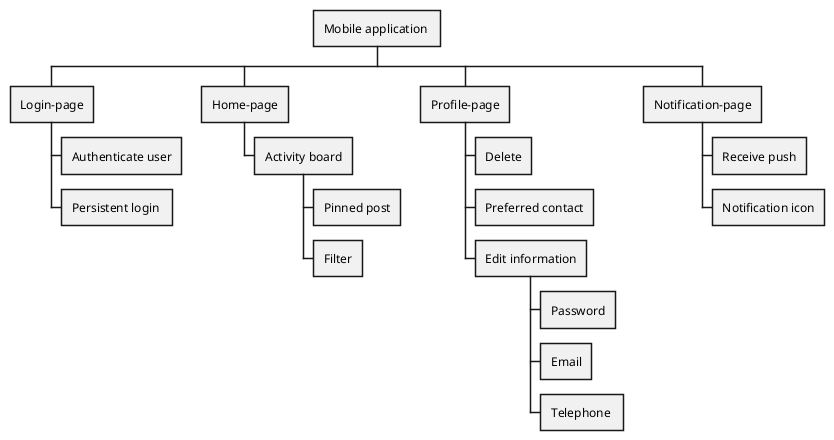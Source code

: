 @startwbs Mobile hierarchy 1
* Mobile application 
** Login-page
*** Authenticate user
*** Persistent login 

** Home-page
*** Activity board
**** Pinned post
**** Filter

** Profile-page
*** Delete
*** Preferred contact
*** Edit information
**** Password
**** Email
**** Telephone 


** Notification-page
*** Receive push
*** Notification icon


@endwbs 